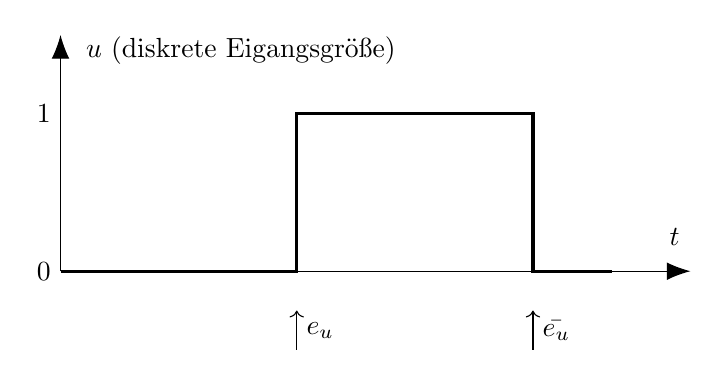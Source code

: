 \begin{tikzpicture}

	\draw[-{Latex[length=3mm]}] (0,0) -- (8,0);
	\draw[-{Latex[length=3mm]}] (0,0) -- (0,3);
	\node[anchor=west,fill=white] (a) at (0.2,2.8) {$u$ (diskrete Eigangsgröße)};
	\node[anchor=south] (t) at (7.8,0.2) {$t$};
	\node[anchor=east] (0) at (0,0) {$0$};
	\node[anchor=east] (1) at (0,2) {$1$};

	\draw[very thick] (0,0) -- (3,0) -- (3,2) -- (6,2) -- (6,0) --(7,0);

	\draw[->] (3,-1) -- +(0,0.5);
	\draw[->] (6,-1) -- +(0,0.5);
	\node[anchor=west] at (3,-0.75) {$e_u$};
	\node[anchor=west] at (6,-0.75) {$\bar{e_u}$};
\end{tikzpicture}